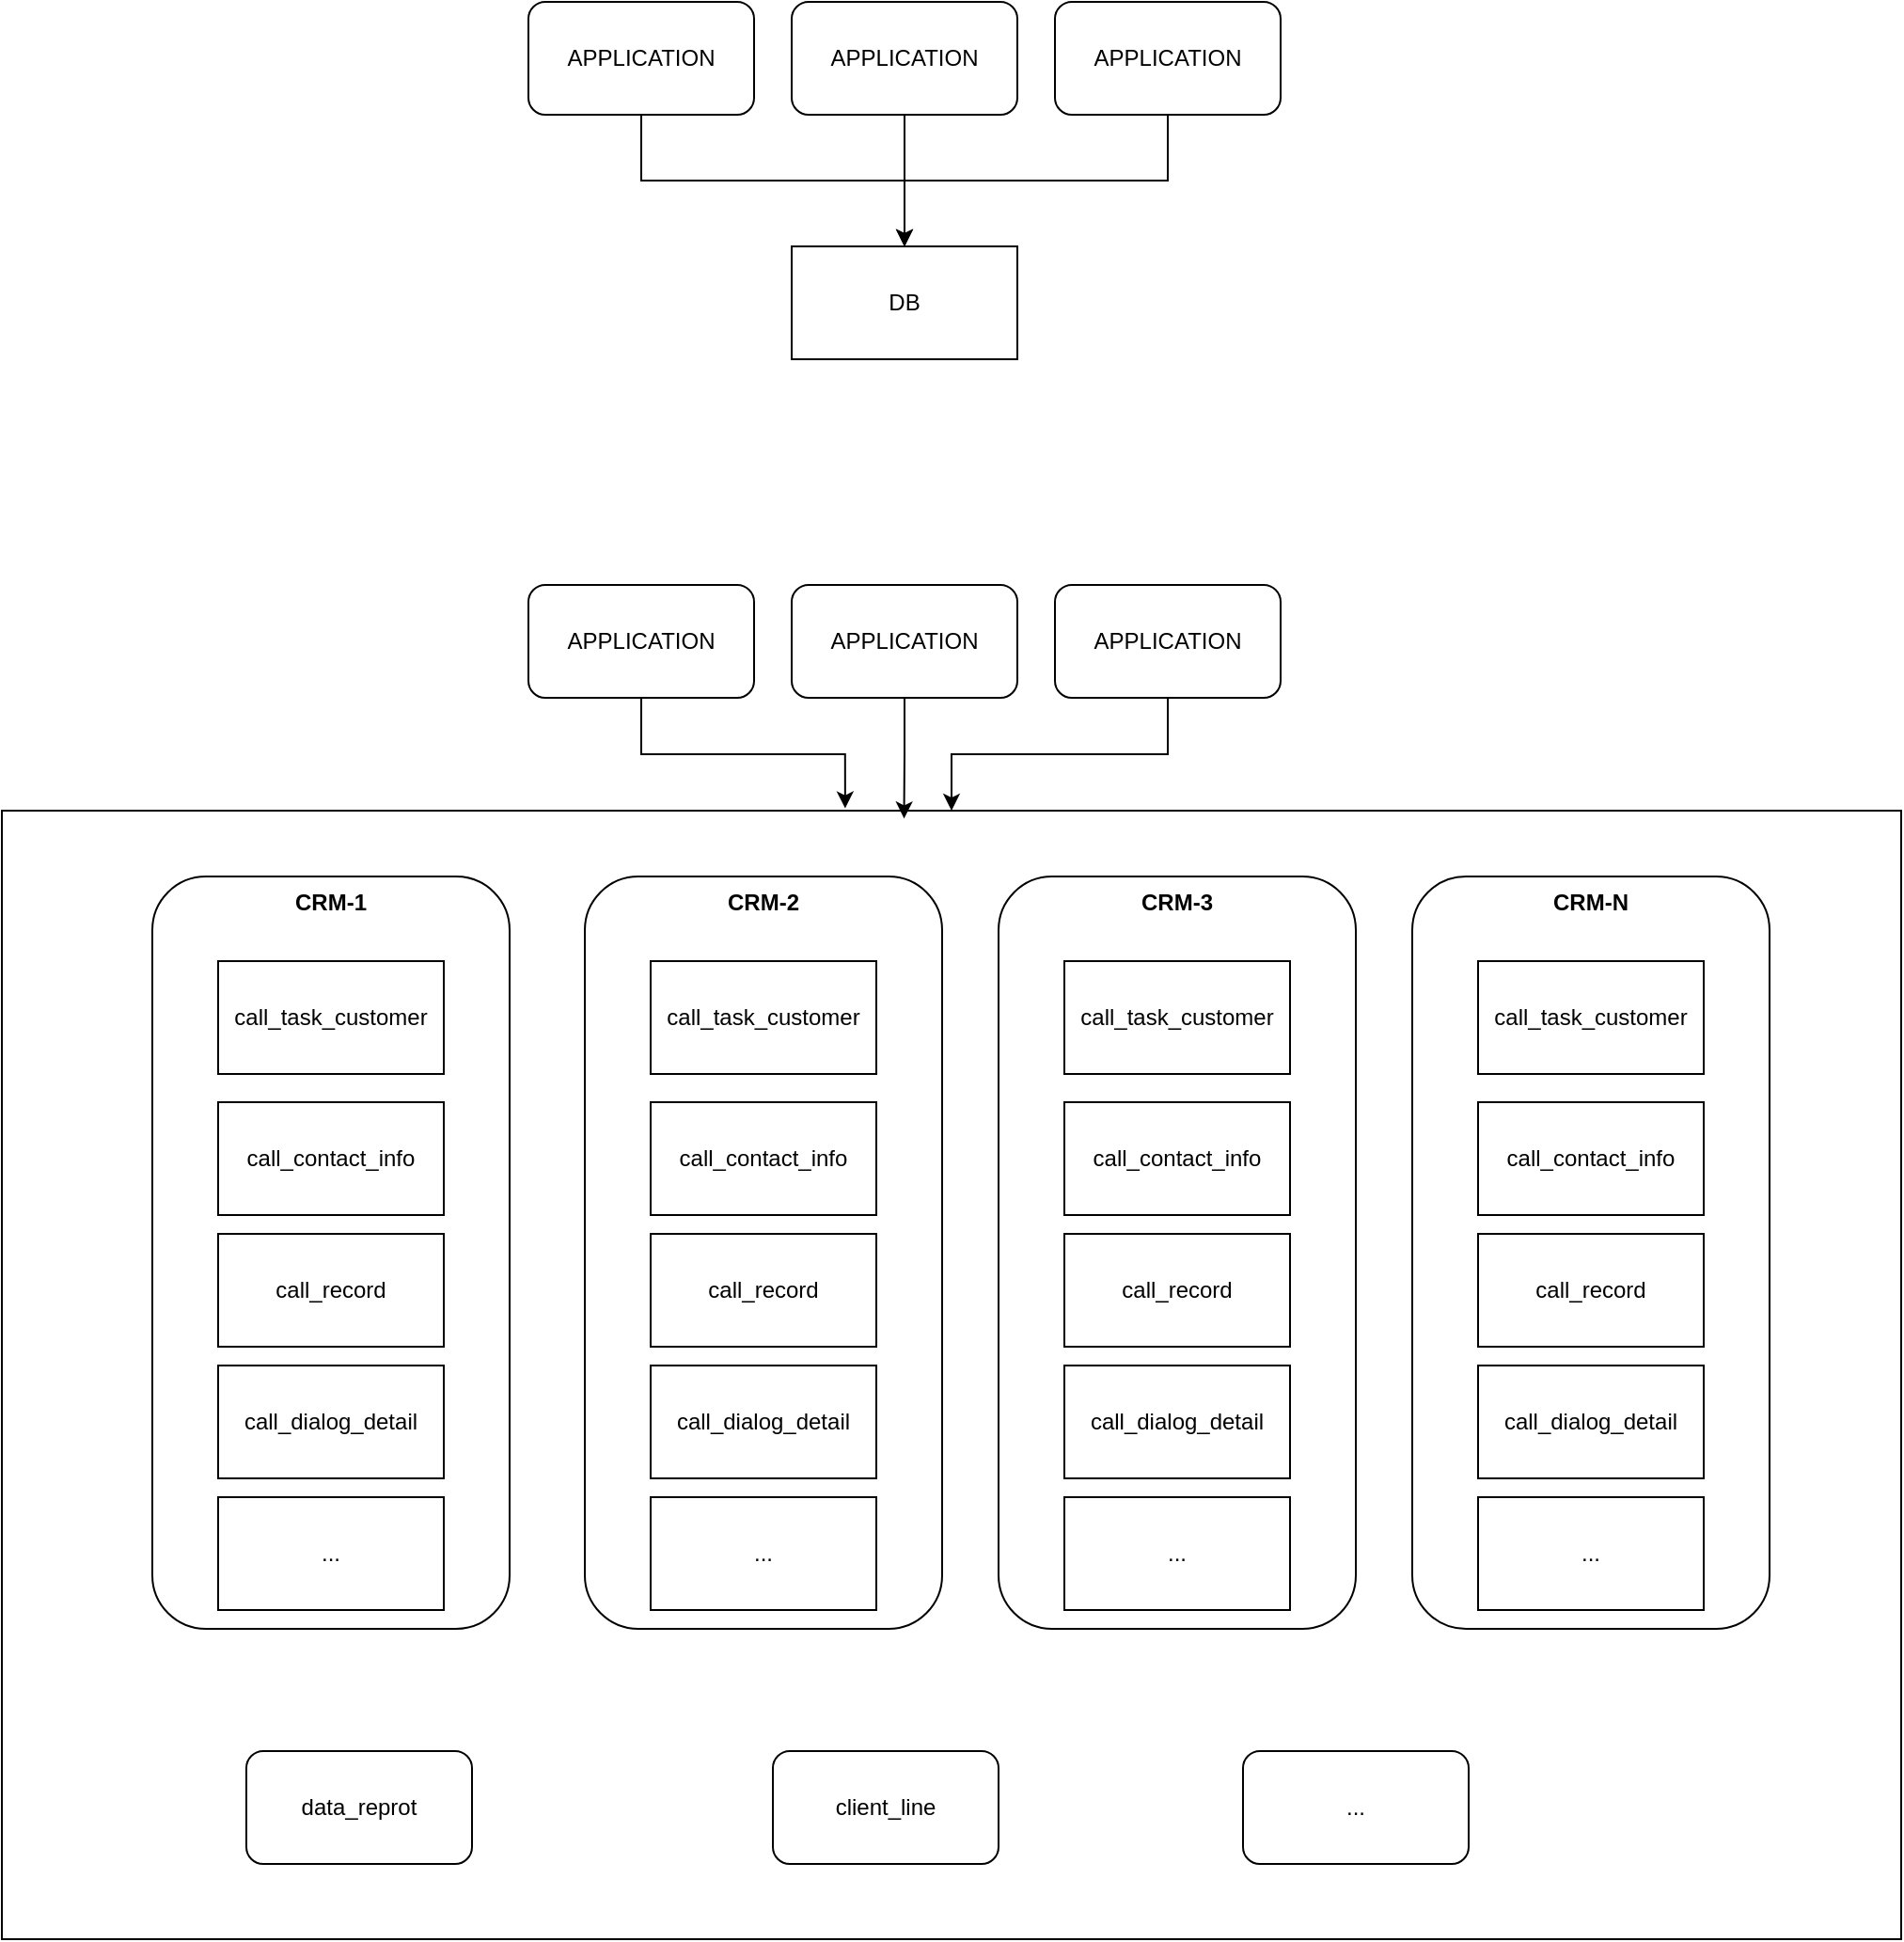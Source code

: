 <mxfile version="26.2.15">
  <diagram name="第 1 页" id="jRXeSdGXcH6ARnajuJ7t">
    <mxGraphModel dx="2253" dy="838" grid="1" gridSize="10" guides="1" tooltips="1" connect="1" arrows="1" fold="1" page="1" pageScale="1" pageWidth="827" pageHeight="1169" math="0" shadow="0">
      <root>
        <mxCell id="0" />
        <mxCell id="1" parent="0" />
        <mxCell id="Vz8ZlKg2i7Nz76ooLruL-68" value="" style="rounded=0;whiteSpace=wrap;html=1;" vertex="1" parent="1">
          <mxGeometry x="-130" y="550" width="1010" height="600" as="geometry" />
        </mxCell>
        <mxCell id="Vz8ZlKg2i7Nz76ooLruL-2" value="APPLICATION" style="rounded=1;whiteSpace=wrap;html=1;" vertex="1" parent="1">
          <mxGeometry x="150" y="120" width="120" height="60" as="geometry" />
        </mxCell>
        <mxCell id="Vz8ZlKg2i7Nz76ooLruL-3" value="APPLICATION" style="rounded=1;whiteSpace=wrap;html=1;" vertex="1" parent="1">
          <mxGeometry x="290" y="120" width="120" height="60" as="geometry" />
        </mxCell>
        <mxCell id="Vz8ZlKg2i7Nz76ooLruL-8" style="edgeStyle=elbowEdgeStyle;rounded=0;orthogonalLoop=1;jettySize=auto;html=1;elbow=vertical;entryX=0.5;entryY=0;entryDx=0;entryDy=0;entryPerimeter=0;" edge="1" parent="1" source="Vz8ZlKg2i7Nz76ooLruL-4">
          <mxGeometry relative="1" as="geometry">
            <mxPoint x="350" y="250" as="targetPoint" />
          </mxGeometry>
        </mxCell>
        <mxCell id="Vz8ZlKg2i7Nz76ooLruL-4" value="APPLICATION" style="rounded=1;whiteSpace=wrap;html=1;" vertex="1" parent="1">
          <mxGeometry x="430" y="120" width="120" height="60" as="geometry" />
        </mxCell>
        <mxCell id="Vz8ZlKg2i7Nz76ooLruL-6" style="edgeStyle=elbowEdgeStyle;rounded=0;orthogonalLoop=1;jettySize=auto;html=1;entryX=0.5;entryY=0;entryDx=0;entryDy=0;entryPerimeter=0;elbow=vertical;" edge="1" parent="1" source="Vz8ZlKg2i7Nz76ooLruL-2">
          <mxGeometry relative="1" as="geometry">
            <mxPoint x="350" y="250" as="targetPoint" />
          </mxGeometry>
        </mxCell>
        <mxCell id="Vz8ZlKg2i7Nz76ooLruL-7" style="edgeStyle=orthogonalEdgeStyle;rounded=0;orthogonalLoop=1;jettySize=auto;html=1;entryX=0.5;entryY=0;entryDx=0;entryDy=0;entryPerimeter=0;" edge="1" parent="1" source="Vz8ZlKg2i7Nz76ooLruL-3">
          <mxGeometry relative="1" as="geometry">
            <mxPoint x="350" y="250" as="targetPoint" />
          </mxGeometry>
        </mxCell>
        <mxCell id="Vz8ZlKg2i7Nz76ooLruL-10" value="APPLICATION" style="rounded=1;whiteSpace=wrap;html=1;" vertex="1" parent="1">
          <mxGeometry x="150" y="430" width="120" height="60" as="geometry" />
        </mxCell>
        <mxCell id="Vz8ZlKg2i7Nz76ooLruL-11" value="APPLICATION" style="rounded=1;whiteSpace=wrap;html=1;" vertex="1" parent="1">
          <mxGeometry x="290" y="430" width="120" height="60" as="geometry" />
        </mxCell>
        <mxCell id="Vz8ZlKg2i7Nz76ooLruL-71" style="edgeStyle=orthogonalEdgeStyle;rounded=0;orthogonalLoop=1;jettySize=auto;html=1;entryX=0.5;entryY=0;entryDx=0;entryDy=0;" edge="1" parent="1" source="Vz8ZlKg2i7Nz76ooLruL-13" target="Vz8ZlKg2i7Nz76ooLruL-68">
          <mxGeometry relative="1" as="geometry" />
        </mxCell>
        <mxCell id="Vz8ZlKg2i7Nz76ooLruL-13" value="APPLICATION" style="rounded=1;whiteSpace=wrap;html=1;" vertex="1" parent="1">
          <mxGeometry x="430" y="430" width="120" height="60" as="geometry" />
        </mxCell>
        <mxCell id="Vz8ZlKg2i7Nz76ooLruL-40" value="" style="group" vertex="1" connectable="0" parent="1">
          <mxGeometry x="-50" y="585" width="190" height="400" as="geometry" />
        </mxCell>
        <mxCell id="Vz8ZlKg2i7Nz76ooLruL-32" value="CRM-1" style="rounded=1;whiteSpace=wrap;html=1;align=center;verticalAlign=top;fontStyle=1" vertex="1" parent="Vz8ZlKg2i7Nz76ooLruL-40">
          <mxGeometry width="190" height="400" as="geometry" />
        </mxCell>
        <mxCell id="Vz8ZlKg2i7Nz76ooLruL-27" value="call_task_customer" style="rounded=0;whiteSpace=wrap;html=1;" vertex="1" parent="Vz8ZlKg2i7Nz76ooLruL-40">
          <mxGeometry x="35" y="45" width="120" height="60" as="geometry" />
        </mxCell>
        <mxCell id="Vz8ZlKg2i7Nz76ooLruL-28" value="call_contact_info" style="rounded=0;whiteSpace=wrap;html=1;" vertex="1" parent="Vz8ZlKg2i7Nz76ooLruL-40">
          <mxGeometry x="35" y="120" width="120" height="60" as="geometry" />
        </mxCell>
        <mxCell id="Vz8ZlKg2i7Nz76ooLruL-29" value="call_record" style="rounded=0;whiteSpace=wrap;html=1;" vertex="1" parent="Vz8ZlKg2i7Nz76ooLruL-40">
          <mxGeometry x="35" y="190" width="120" height="60" as="geometry" />
        </mxCell>
        <mxCell id="Vz8ZlKg2i7Nz76ooLruL-30" value="call_dialog_detail" style="rounded=0;whiteSpace=wrap;html=1;" vertex="1" parent="Vz8ZlKg2i7Nz76ooLruL-40">
          <mxGeometry x="35" y="260" width="120" height="60" as="geometry" />
        </mxCell>
        <mxCell id="Vz8ZlKg2i7Nz76ooLruL-33" value="..." style="rounded=0;whiteSpace=wrap;html=1;" vertex="1" parent="Vz8ZlKg2i7Nz76ooLruL-40">
          <mxGeometry x="35" y="330" width="120" height="60" as="geometry" />
        </mxCell>
        <mxCell id="Vz8ZlKg2i7Nz76ooLruL-41" value="" style="group" vertex="1" connectable="0" parent="1">
          <mxGeometry x="180" y="585" width="190" height="400" as="geometry" />
        </mxCell>
        <mxCell id="Vz8ZlKg2i7Nz76ooLruL-42" value="CRM-2" style="rounded=1;whiteSpace=wrap;html=1;align=center;verticalAlign=top;fontStyle=1" vertex="1" parent="Vz8ZlKg2i7Nz76ooLruL-41">
          <mxGeometry width="190" height="400" as="geometry" />
        </mxCell>
        <mxCell id="Vz8ZlKg2i7Nz76ooLruL-43" value="call_task_customer" style="rounded=0;whiteSpace=wrap;html=1;" vertex="1" parent="Vz8ZlKg2i7Nz76ooLruL-41">
          <mxGeometry x="35" y="45" width="120" height="60" as="geometry" />
        </mxCell>
        <mxCell id="Vz8ZlKg2i7Nz76ooLruL-44" value="call_contact_info" style="rounded=0;whiteSpace=wrap;html=1;" vertex="1" parent="Vz8ZlKg2i7Nz76ooLruL-41">
          <mxGeometry x="35" y="120" width="120" height="60" as="geometry" />
        </mxCell>
        <mxCell id="Vz8ZlKg2i7Nz76ooLruL-45" value="call_record" style="rounded=0;whiteSpace=wrap;html=1;" vertex="1" parent="Vz8ZlKg2i7Nz76ooLruL-41">
          <mxGeometry x="35" y="190" width="120" height="60" as="geometry" />
        </mxCell>
        <mxCell id="Vz8ZlKg2i7Nz76ooLruL-46" value="call_dialog_detail" style="rounded=0;whiteSpace=wrap;html=1;" vertex="1" parent="Vz8ZlKg2i7Nz76ooLruL-41">
          <mxGeometry x="35" y="260" width="120" height="60" as="geometry" />
        </mxCell>
        <mxCell id="Vz8ZlKg2i7Nz76ooLruL-47" value="..." style="rounded=0;whiteSpace=wrap;html=1;" vertex="1" parent="Vz8ZlKg2i7Nz76ooLruL-41">
          <mxGeometry x="35" y="330" width="120" height="60" as="geometry" />
        </mxCell>
        <mxCell id="Vz8ZlKg2i7Nz76ooLruL-48" value="" style="group" vertex="1" connectable="0" parent="1">
          <mxGeometry x="400" y="585" width="190" height="400" as="geometry" />
        </mxCell>
        <mxCell id="Vz8ZlKg2i7Nz76ooLruL-49" value="CRM-3" style="rounded=1;whiteSpace=wrap;html=1;align=center;verticalAlign=top;fontStyle=1" vertex="1" parent="Vz8ZlKg2i7Nz76ooLruL-48">
          <mxGeometry width="190" height="400" as="geometry" />
        </mxCell>
        <mxCell id="Vz8ZlKg2i7Nz76ooLruL-50" value="call_task_customer" style="rounded=0;whiteSpace=wrap;html=1;" vertex="1" parent="Vz8ZlKg2i7Nz76ooLruL-48">
          <mxGeometry x="35" y="45" width="120" height="60" as="geometry" />
        </mxCell>
        <mxCell id="Vz8ZlKg2i7Nz76ooLruL-51" value="call_contact_info" style="rounded=0;whiteSpace=wrap;html=1;" vertex="1" parent="Vz8ZlKg2i7Nz76ooLruL-48">
          <mxGeometry x="35" y="120" width="120" height="60" as="geometry" />
        </mxCell>
        <mxCell id="Vz8ZlKg2i7Nz76ooLruL-52" value="call_record" style="rounded=0;whiteSpace=wrap;html=1;" vertex="1" parent="Vz8ZlKg2i7Nz76ooLruL-48">
          <mxGeometry x="35" y="190" width="120" height="60" as="geometry" />
        </mxCell>
        <mxCell id="Vz8ZlKg2i7Nz76ooLruL-53" value="call_dialog_detail" style="rounded=0;whiteSpace=wrap;html=1;" vertex="1" parent="Vz8ZlKg2i7Nz76ooLruL-48">
          <mxGeometry x="35" y="260" width="120" height="60" as="geometry" />
        </mxCell>
        <mxCell id="Vz8ZlKg2i7Nz76ooLruL-54" value="..." style="rounded=0;whiteSpace=wrap;html=1;" vertex="1" parent="Vz8ZlKg2i7Nz76ooLruL-48">
          <mxGeometry x="35" y="330" width="120" height="60" as="geometry" />
        </mxCell>
        <mxCell id="Vz8ZlKg2i7Nz76ooLruL-56" value="" style="group" vertex="1" connectable="0" parent="1">
          <mxGeometry x="620" y="585" width="190" height="400" as="geometry" />
        </mxCell>
        <mxCell id="Vz8ZlKg2i7Nz76ooLruL-57" value="CRM-N" style="rounded=1;whiteSpace=wrap;html=1;align=center;verticalAlign=top;fontStyle=1" vertex="1" parent="Vz8ZlKg2i7Nz76ooLruL-56">
          <mxGeometry width="190" height="400" as="geometry" />
        </mxCell>
        <mxCell id="Vz8ZlKg2i7Nz76ooLruL-58" value="call_task_customer" style="rounded=0;whiteSpace=wrap;html=1;" vertex="1" parent="Vz8ZlKg2i7Nz76ooLruL-56">
          <mxGeometry x="35" y="45" width="120" height="60" as="geometry" />
        </mxCell>
        <mxCell id="Vz8ZlKg2i7Nz76ooLruL-59" value="call_contact_info" style="rounded=0;whiteSpace=wrap;html=1;" vertex="1" parent="Vz8ZlKg2i7Nz76ooLruL-56">
          <mxGeometry x="35" y="120" width="120" height="60" as="geometry" />
        </mxCell>
        <mxCell id="Vz8ZlKg2i7Nz76ooLruL-60" value="call_record" style="rounded=0;whiteSpace=wrap;html=1;" vertex="1" parent="Vz8ZlKg2i7Nz76ooLruL-56">
          <mxGeometry x="35" y="190" width="120" height="60" as="geometry" />
        </mxCell>
        <mxCell id="Vz8ZlKg2i7Nz76ooLruL-61" value="call_dialog_detail" style="rounded=0;whiteSpace=wrap;html=1;" vertex="1" parent="Vz8ZlKg2i7Nz76ooLruL-56">
          <mxGeometry x="35" y="260" width="120" height="60" as="geometry" />
        </mxCell>
        <mxCell id="Vz8ZlKg2i7Nz76ooLruL-62" value="..." style="rounded=0;whiteSpace=wrap;html=1;" vertex="1" parent="Vz8ZlKg2i7Nz76ooLruL-56">
          <mxGeometry x="35" y="330" width="120" height="60" as="geometry" />
        </mxCell>
        <mxCell id="Vz8ZlKg2i7Nz76ooLruL-63" value="data_reprot" style="rounded=1;whiteSpace=wrap;html=1;" vertex="1" parent="1">
          <mxGeometry y="1050" width="120" height="60" as="geometry" />
        </mxCell>
        <mxCell id="Vz8ZlKg2i7Nz76ooLruL-64" value="client_line" style="rounded=1;whiteSpace=wrap;html=1;" vertex="1" parent="1">
          <mxGeometry x="280" y="1050" width="120" height="60" as="geometry" />
        </mxCell>
        <mxCell id="Vz8ZlKg2i7Nz76ooLruL-65" value="..." style="rounded=1;whiteSpace=wrap;html=1;" vertex="1" parent="1">
          <mxGeometry x="530" y="1050" width="120" height="60" as="geometry" />
        </mxCell>
        <mxCell id="Vz8ZlKg2i7Nz76ooLruL-69" style="edgeStyle=orthogonalEdgeStyle;rounded=0;orthogonalLoop=1;jettySize=auto;html=1;entryX=0.444;entryY=-0.002;entryDx=0;entryDy=0;entryPerimeter=0;" edge="1" parent="1" source="Vz8ZlKg2i7Nz76ooLruL-10" target="Vz8ZlKg2i7Nz76ooLruL-68">
          <mxGeometry relative="1" as="geometry" />
        </mxCell>
        <mxCell id="Vz8ZlKg2i7Nz76ooLruL-70" style="edgeStyle=orthogonalEdgeStyle;rounded=0;orthogonalLoop=1;jettySize=auto;html=1;entryX=0.475;entryY=0.007;entryDx=0;entryDy=0;entryPerimeter=0;" edge="1" parent="1" source="Vz8ZlKg2i7Nz76ooLruL-11" target="Vz8ZlKg2i7Nz76ooLruL-68">
          <mxGeometry relative="1" as="geometry" />
        </mxCell>
        <mxCell id="Vz8ZlKg2i7Nz76ooLruL-72" value="DB" style="rounded=0;whiteSpace=wrap;html=1;" vertex="1" parent="1">
          <mxGeometry x="290" y="250" width="120" height="60" as="geometry" />
        </mxCell>
      </root>
    </mxGraphModel>
  </diagram>
</mxfile>
